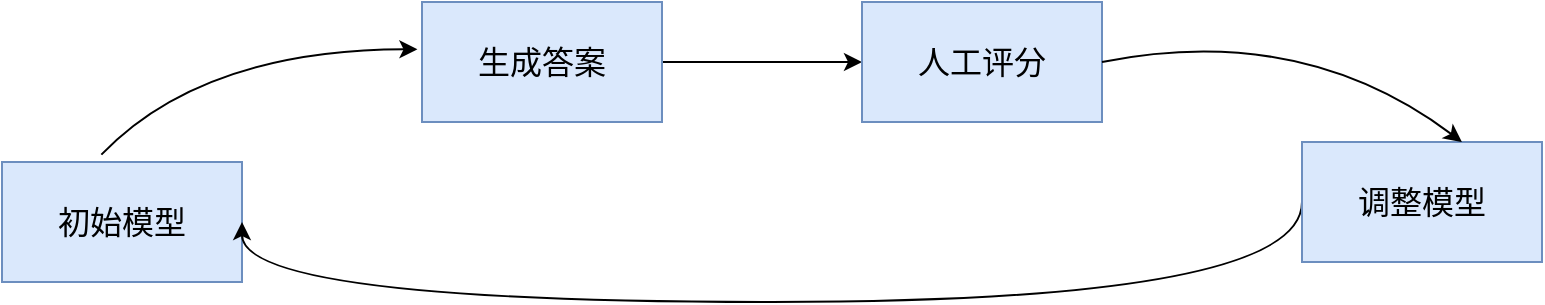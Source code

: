 <mxfile version="28.0.6">
  <diagram name="第 1 页" id="ilpDgGkjQi6NB9GMc9XH">
    <mxGraphModel dx="1213" dy="730" grid="1" gridSize="10" guides="1" tooltips="1" connect="1" arrows="1" fold="1" page="1" pageScale="1" pageWidth="827" pageHeight="1169" math="0" shadow="0">
      <root>
        <mxCell id="0" />
        <mxCell id="1" parent="0" />
        <mxCell id="_50wlAjpsVCj8uPPvOOC-1" value="&lt;font style=&quot;vertical-align: inherit;&quot; class=&quot;notranslate fyzs-translate-target fyzs-translate-target-wrapper&quot;&gt;&lt;font style=&quot;vertical-align: inherit;&quot; class=&quot;notranslate fyzs-translate-target fyzs-translate-target-box&quot;&gt;&lt;font style=&quot;vertical-align: inherit;&quot; title=&quot;c&quot; class=&quot;notranslate fyzs-translate-target fyzs-translate-target-text&quot;&gt;初始模型&lt;/font&gt;&lt;/font&gt;&lt;/font&gt;" style="rounded=0;whiteSpace=wrap;html=1;fontSize=16;fillColor=#dae8fc;strokeColor=#6c8ebf;" vertex="1" parent="1">
          <mxGeometry x="150" y="280" width="120" height="60" as="geometry" />
        </mxCell>
        <mxCell id="_50wlAjpsVCj8uPPvOOC-7" style="edgeStyle=orthogonalEdgeStyle;rounded=0;orthogonalLoop=1;jettySize=auto;html=1;fontSize=16;" edge="1" parent="1" source="_50wlAjpsVCj8uPPvOOC-2" target="_50wlAjpsVCj8uPPvOOC-3">
          <mxGeometry relative="1" as="geometry" />
        </mxCell>
        <mxCell id="_50wlAjpsVCj8uPPvOOC-2" value="&lt;font style=&quot;vertical-align: inherit;&quot; class=&quot;notranslate fyzs-translate-target fyzs-translate-target-wrapper&quot;&gt;&lt;font style=&quot;vertical-align: inherit;&quot; class=&quot;notranslate fyzs-translate-target fyzs-translate-target-box&quot;&gt;&lt;font style=&quot;vertical-align: inherit;&quot; title=&quot;s&quot; class=&quot;notranslate fyzs-translate-target fyzs-translate-target-text&quot;&gt;生成答案&lt;/font&gt;&lt;/font&gt;&lt;/font&gt;" style="rounded=0;whiteSpace=wrap;html=1;fontSize=16;fillColor=#dae8fc;strokeColor=#6c8ebf;" vertex="1" parent="1">
          <mxGeometry x="360" y="200" width="120" height="60" as="geometry" />
        </mxCell>
        <mxCell id="_50wlAjpsVCj8uPPvOOC-3" value="&lt;font style=&quot;vertical-align: inherit;&quot; class=&quot;notranslate fyzs-translate-target fyzs-translate-target-wrapper&quot;&gt;&lt;font style=&quot;vertical-align: inherit;&quot; class=&quot;notranslate fyzs-translate-target fyzs-translate-target-box&quot;&gt;&lt;font style=&quot;vertical-align: inherit;&quot; title=&quot;s&quot; class=&quot;notranslate fyzs-translate-target fyzs-translate-target-text&quot;&gt;人工评分&lt;/font&gt;&lt;/font&gt;&lt;/font&gt;" style="rounded=0;whiteSpace=wrap;html=1;fontSize=16;fillColor=#dae8fc;strokeColor=#6c8ebf;" vertex="1" parent="1">
          <mxGeometry x="580" y="200" width="120" height="60" as="geometry" />
        </mxCell>
        <mxCell id="_50wlAjpsVCj8uPPvOOC-9" style="edgeStyle=orthogonalEdgeStyle;rounded=0;orthogonalLoop=1;jettySize=auto;html=1;exitX=0;exitY=0.5;exitDx=0;exitDy=0;entryX=1;entryY=0.5;entryDx=0;entryDy=0;curved=1;fontSize=16;" edge="1" parent="1" source="_50wlAjpsVCj8uPPvOOC-4" target="_50wlAjpsVCj8uPPvOOC-1">
          <mxGeometry relative="1" as="geometry">
            <Array as="points">
              <mxPoint x="800" y="350" />
              <mxPoint x="270" y="350" />
            </Array>
          </mxGeometry>
        </mxCell>
        <mxCell id="_50wlAjpsVCj8uPPvOOC-4" value="&lt;font style=&quot;vertical-align: inherit;&quot; class=&quot;notranslate fyzs-translate-target fyzs-translate-target-wrapper&quot;&gt;&lt;font style=&quot;vertical-align: inherit;&quot; class=&quot;notranslate fyzs-translate-target fyzs-translate-target-box&quot;&gt;&lt;font style=&quot;vertical-align: inherit;&quot; title=&quot;t&quot; class=&quot;notranslate fyzs-translate-target fyzs-translate-target-text&quot;&gt;调整模型&lt;/font&gt;&lt;/font&gt;&lt;/font&gt;" style="rounded=0;whiteSpace=wrap;html=1;fontSize=16;fillColor=#dae8fc;strokeColor=#6c8ebf;" vertex="1" parent="1">
          <mxGeometry x="800" y="270" width="120" height="60" as="geometry" />
        </mxCell>
        <mxCell id="_50wlAjpsVCj8uPPvOOC-6" value="" style="endArrow=classic;html=1;rounded=0;exitX=0.414;exitY=-0.061;exitDx=0;exitDy=0;exitPerimeter=0;entryX=-0.019;entryY=0.394;entryDx=0;entryDy=0;entryPerimeter=0;curved=1;fontSize=16;" edge="1" parent="1" source="_50wlAjpsVCj8uPPvOOC-1" target="_50wlAjpsVCj8uPPvOOC-2">
          <mxGeometry width="50" height="50" relative="1" as="geometry">
            <mxPoint x="230" y="240" as="sourcePoint" />
            <mxPoint x="280" y="190" as="targetPoint" />
            <Array as="points">
              <mxPoint x="250" y="224" />
            </Array>
          </mxGeometry>
        </mxCell>
        <mxCell id="_50wlAjpsVCj8uPPvOOC-8" value="" style="endArrow=classic;html=1;rounded=0;exitX=1;exitY=0.5;exitDx=0;exitDy=0;entryX=0.583;entryY=0;entryDx=0;entryDy=0;entryPerimeter=0;curved=1;fontSize=16;" edge="1" parent="1" source="_50wlAjpsVCj8uPPvOOC-3">
          <mxGeometry width="50" height="50" relative="1" as="geometry">
            <mxPoint x="710" y="230" as="sourcePoint" />
            <mxPoint x="879.96" y="270" as="targetPoint" />
            <Array as="points">
              <mxPoint x="800" y="210" />
            </Array>
          </mxGeometry>
        </mxCell>
      </root>
    </mxGraphModel>
  </diagram>
</mxfile>
